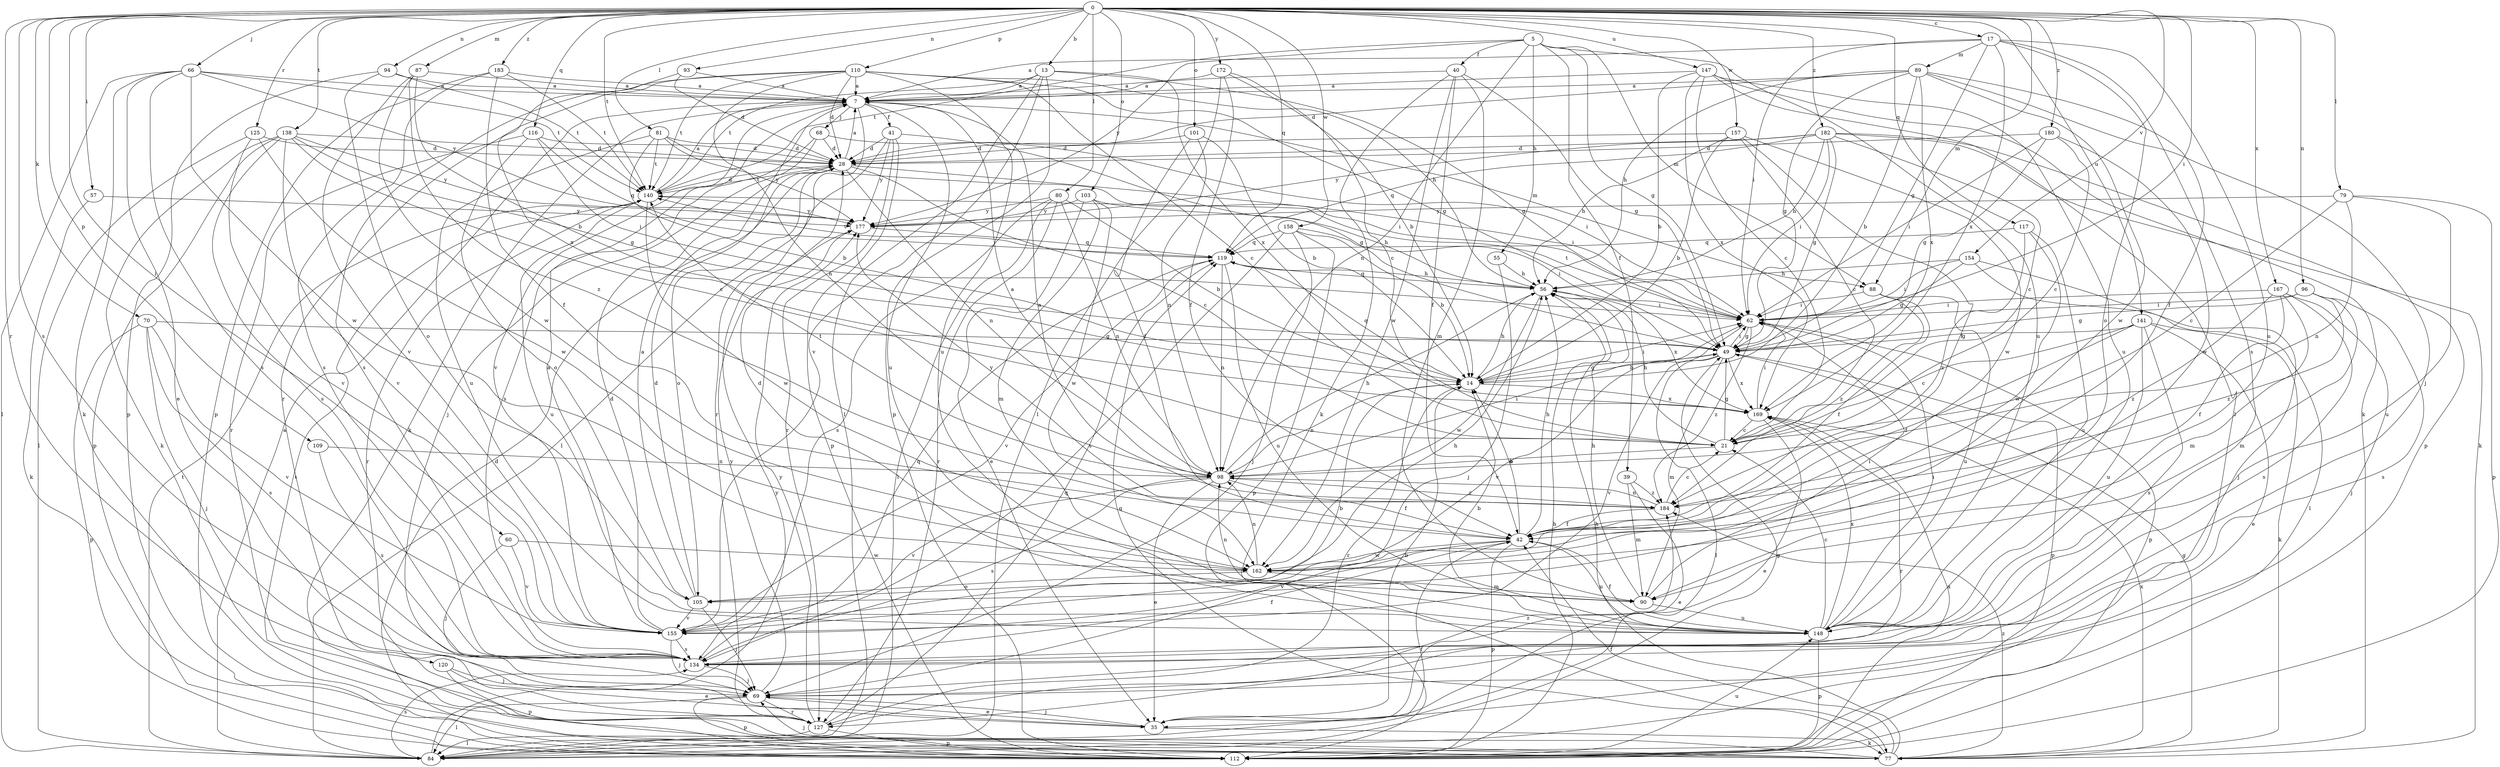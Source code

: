 strict digraph  {
0;
5;
7;
13;
14;
17;
21;
28;
35;
39;
40;
41;
42;
49;
55;
56;
57;
60;
62;
66;
68;
69;
70;
77;
79;
80;
81;
84;
87;
88;
89;
90;
93;
94;
96;
98;
101;
103;
105;
109;
110;
112;
116;
117;
119;
120;
125;
127;
134;
138;
140;
141;
147;
148;
154;
155;
157;
158;
162;
167;
169;
172;
177;
180;
182;
183;
184;
0 -> 13  [label=b];
0 -> 17  [label=c];
0 -> 57  [label=i];
0 -> 60  [label=i];
0 -> 62  [label=i];
0 -> 66  [label=j];
0 -> 70  [label=k];
0 -> 79  [label=l];
0 -> 80  [label=l];
0 -> 81  [label=l];
0 -> 87  [label=m];
0 -> 88  [label=m];
0 -> 93  [label=n];
0 -> 94  [label=n];
0 -> 96  [label=n];
0 -> 101  [label=o];
0 -> 103  [label=o];
0 -> 109  [label=p];
0 -> 110  [label=p];
0 -> 116  [label=q];
0 -> 117  [label=q];
0 -> 119  [label=q];
0 -> 120  [label=r];
0 -> 125  [label=r];
0 -> 134  [label=s];
0 -> 138  [label=t];
0 -> 140  [label=t];
0 -> 141  [label=u];
0 -> 147  [label=u];
0 -> 154  [label=v];
0 -> 157  [label=w];
0 -> 158  [label=w];
0 -> 167  [label=x];
0 -> 172  [label=y];
0 -> 180  [label=z];
0 -> 182  [label=z];
0 -> 183  [label=z];
5 -> 39  [label=f];
5 -> 40  [label=f];
5 -> 49  [label=g];
5 -> 55  [label=h];
5 -> 88  [label=m];
5 -> 98  [label=n];
5 -> 140  [label=t];
5 -> 148  [label=u];
5 -> 177  [label=y];
7 -> 41  [label=f];
7 -> 68  [label=j];
7 -> 77  [label=k];
7 -> 88  [label=m];
7 -> 127  [label=r];
7 -> 148  [label=u];
7 -> 155  [label=v];
13 -> 7  [label=a];
13 -> 49  [label=g];
13 -> 84  [label=l];
13 -> 112  [label=p];
13 -> 140  [label=t];
13 -> 155  [label=v];
13 -> 169  [label=x];
14 -> 49  [label=g];
14 -> 56  [label=h];
14 -> 62  [label=i];
14 -> 98  [label=n];
14 -> 119  [label=q];
14 -> 127  [label=r];
14 -> 169  [label=x];
17 -> 7  [label=a];
17 -> 49  [label=g];
17 -> 62  [label=i];
17 -> 89  [label=m];
17 -> 105  [label=o];
17 -> 134  [label=s];
17 -> 148  [label=u];
17 -> 169  [label=x];
21 -> 49  [label=g];
21 -> 56  [label=h];
21 -> 98  [label=n];
28 -> 7  [label=a];
28 -> 21  [label=c];
28 -> 62  [label=i];
28 -> 98  [label=n];
28 -> 105  [label=o];
28 -> 140  [label=t];
35 -> 14  [label=b];
35 -> 69  [label=j];
35 -> 77  [label=k];
39 -> 35  [label=e];
39 -> 90  [label=m];
39 -> 184  [label=z];
40 -> 7  [label=a];
40 -> 42  [label=f];
40 -> 49  [label=g];
40 -> 77  [label=k];
40 -> 90  [label=m];
40 -> 162  [label=w];
41 -> 28  [label=d];
41 -> 49  [label=g];
41 -> 84  [label=l];
41 -> 112  [label=p];
41 -> 127  [label=r];
41 -> 177  [label=y];
42 -> 14  [label=b];
42 -> 56  [label=h];
42 -> 112  [label=p];
42 -> 148  [label=u];
42 -> 155  [label=v];
42 -> 162  [label=w];
49 -> 14  [label=b];
49 -> 62  [label=i];
49 -> 84  [label=l];
49 -> 90  [label=m];
49 -> 112  [label=p];
49 -> 155  [label=v];
49 -> 169  [label=x];
55 -> 56  [label=h];
55 -> 69  [label=j];
56 -> 62  [label=i];
56 -> 119  [label=q];
56 -> 162  [label=w];
56 -> 169  [label=x];
57 -> 77  [label=k];
57 -> 177  [label=y];
60 -> 69  [label=j];
60 -> 155  [label=v];
60 -> 162  [label=w];
62 -> 49  [label=g];
62 -> 112  [label=p];
62 -> 140  [label=t];
62 -> 155  [label=v];
62 -> 184  [label=z];
66 -> 7  [label=a];
66 -> 35  [label=e];
66 -> 77  [label=k];
66 -> 84  [label=l];
66 -> 134  [label=s];
66 -> 140  [label=t];
66 -> 162  [label=w];
66 -> 177  [label=y];
68 -> 28  [label=d];
68 -> 62  [label=i];
68 -> 69  [label=j];
68 -> 134  [label=s];
69 -> 35  [label=e];
69 -> 84  [label=l];
69 -> 112  [label=p];
69 -> 127  [label=r];
69 -> 177  [label=y];
70 -> 49  [label=g];
70 -> 69  [label=j];
70 -> 112  [label=p];
70 -> 134  [label=s];
70 -> 155  [label=v];
77 -> 42  [label=f];
77 -> 49  [label=g];
77 -> 56  [label=h];
77 -> 69  [label=j];
77 -> 119  [label=q];
77 -> 140  [label=t];
77 -> 169  [label=x];
77 -> 184  [label=z];
79 -> 21  [label=c];
79 -> 98  [label=n];
79 -> 112  [label=p];
79 -> 148  [label=u];
79 -> 177  [label=y];
80 -> 14  [label=b];
80 -> 84  [label=l];
80 -> 98  [label=n];
80 -> 127  [label=r];
80 -> 134  [label=s];
80 -> 177  [label=y];
81 -> 14  [label=b];
81 -> 28  [label=d];
81 -> 62  [label=i];
81 -> 140  [label=t];
81 -> 148  [label=u];
81 -> 177  [label=y];
84 -> 7  [label=a];
84 -> 42  [label=f];
84 -> 49  [label=g];
84 -> 134  [label=s];
84 -> 140  [label=t];
84 -> 177  [label=y];
87 -> 7  [label=a];
87 -> 14  [label=b];
87 -> 155  [label=v];
87 -> 162  [label=w];
87 -> 184  [label=z];
88 -> 42  [label=f];
88 -> 62  [label=i];
88 -> 148  [label=u];
88 -> 184  [label=z];
89 -> 7  [label=a];
89 -> 14  [label=b];
89 -> 28  [label=d];
89 -> 42  [label=f];
89 -> 49  [label=g];
89 -> 56  [label=h];
89 -> 69  [label=j];
89 -> 162  [label=w];
89 -> 169  [label=x];
90 -> 28  [label=d];
90 -> 56  [label=h];
90 -> 62  [label=i];
90 -> 98  [label=n];
90 -> 148  [label=u];
93 -> 7  [label=a];
93 -> 28  [label=d];
93 -> 169  [label=x];
94 -> 7  [label=a];
94 -> 105  [label=o];
94 -> 112  [label=p];
94 -> 140  [label=t];
96 -> 49  [label=g];
96 -> 62  [label=i];
96 -> 90  [label=m];
96 -> 134  [label=s];
96 -> 184  [label=z];
98 -> 7  [label=a];
98 -> 35  [label=e];
98 -> 42  [label=f];
98 -> 56  [label=h];
98 -> 62  [label=i];
98 -> 134  [label=s];
98 -> 140  [label=t];
98 -> 155  [label=v];
98 -> 184  [label=z];
101 -> 14  [label=b];
101 -> 28  [label=d];
101 -> 42  [label=f];
101 -> 98  [label=n];
103 -> 35  [label=e];
103 -> 56  [label=h];
103 -> 90  [label=m];
103 -> 162  [label=w];
103 -> 177  [label=y];
105 -> 7  [label=a];
105 -> 28  [label=d];
105 -> 56  [label=h];
105 -> 69  [label=j];
105 -> 155  [label=v];
109 -> 98  [label=n];
109 -> 134  [label=s];
110 -> 7  [label=a];
110 -> 21  [label=c];
110 -> 28  [label=d];
110 -> 49  [label=g];
110 -> 56  [label=h];
110 -> 98  [label=n];
110 -> 127  [label=r];
110 -> 134  [label=s];
110 -> 140  [label=t];
110 -> 148  [label=u];
112 -> 28  [label=d];
112 -> 56  [label=h];
112 -> 148  [label=u];
112 -> 169  [label=x];
116 -> 28  [label=d];
116 -> 62  [label=i];
116 -> 105  [label=o];
116 -> 119  [label=q];
116 -> 127  [label=r];
117 -> 119  [label=q];
117 -> 148  [label=u];
117 -> 162  [label=w];
117 -> 184  [label=z];
119 -> 56  [label=h];
119 -> 98  [label=n];
119 -> 140  [label=t];
119 -> 148  [label=u];
119 -> 155  [label=v];
120 -> 35  [label=e];
120 -> 69  [label=j];
120 -> 112  [label=p];
125 -> 28  [label=d];
125 -> 84  [label=l];
125 -> 155  [label=v];
125 -> 162  [label=w];
127 -> 84  [label=l];
127 -> 112  [label=p];
127 -> 119  [label=q];
127 -> 177  [label=y];
127 -> 184  [label=z];
134 -> 42  [label=f];
134 -> 69  [label=j];
134 -> 119  [label=q];
138 -> 21  [label=c];
138 -> 28  [label=d];
138 -> 49  [label=g];
138 -> 77  [label=k];
138 -> 112  [label=p];
138 -> 134  [label=s];
138 -> 155  [label=v];
138 -> 177  [label=y];
140 -> 7  [label=a];
140 -> 28  [label=d];
140 -> 127  [label=r];
140 -> 148  [label=u];
140 -> 162  [label=w];
140 -> 177  [label=y];
141 -> 21  [label=c];
141 -> 35  [label=e];
141 -> 42  [label=f];
141 -> 49  [label=g];
141 -> 77  [label=k];
141 -> 134  [label=s];
141 -> 148  [label=u];
147 -> 7  [label=a];
147 -> 14  [label=b];
147 -> 21  [label=c];
147 -> 77  [label=k];
147 -> 84  [label=l];
147 -> 148  [label=u];
147 -> 169  [label=x];
148 -> 14  [label=b];
148 -> 21  [label=c];
148 -> 42  [label=f];
148 -> 62  [label=i];
148 -> 112  [label=p];
148 -> 169  [label=x];
154 -> 49  [label=g];
154 -> 56  [label=h];
154 -> 62  [label=i];
154 -> 69  [label=j];
154 -> 84  [label=l];
155 -> 7  [label=a];
155 -> 14  [label=b];
155 -> 28  [label=d];
155 -> 69  [label=j];
155 -> 134  [label=s];
157 -> 14  [label=b];
157 -> 21  [label=c];
157 -> 28  [label=d];
157 -> 42  [label=f];
157 -> 56  [label=h];
157 -> 162  [label=w];
158 -> 14  [label=b];
158 -> 62  [label=i];
158 -> 69  [label=j];
158 -> 112  [label=p];
158 -> 119  [label=q];
158 -> 134  [label=s];
162 -> 90  [label=m];
162 -> 98  [label=n];
162 -> 105  [label=o];
167 -> 42  [label=f];
167 -> 62  [label=i];
167 -> 69  [label=j];
167 -> 90  [label=m];
167 -> 134  [label=s];
167 -> 184  [label=z];
169 -> 21  [label=c];
169 -> 35  [label=e];
169 -> 62  [label=i];
169 -> 127  [label=r];
172 -> 7  [label=a];
172 -> 14  [label=b];
172 -> 21  [label=c];
172 -> 42  [label=f];
172 -> 84  [label=l];
177 -> 119  [label=q];
180 -> 21  [label=c];
180 -> 28  [label=d];
180 -> 49  [label=g];
180 -> 62  [label=i];
180 -> 162  [label=w];
182 -> 21  [label=c];
182 -> 28  [label=d];
182 -> 49  [label=g];
182 -> 56  [label=h];
182 -> 62  [label=i];
182 -> 77  [label=k];
182 -> 112  [label=p];
182 -> 119  [label=q];
182 -> 177  [label=y];
183 -> 7  [label=a];
183 -> 42  [label=f];
183 -> 112  [label=p];
183 -> 134  [label=s];
183 -> 140  [label=t];
184 -> 7  [label=a];
184 -> 21  [label=c];
184 -> 42  [label=f];
184 -> 98  [label=n];
184 -> 177  [label=y];
}
